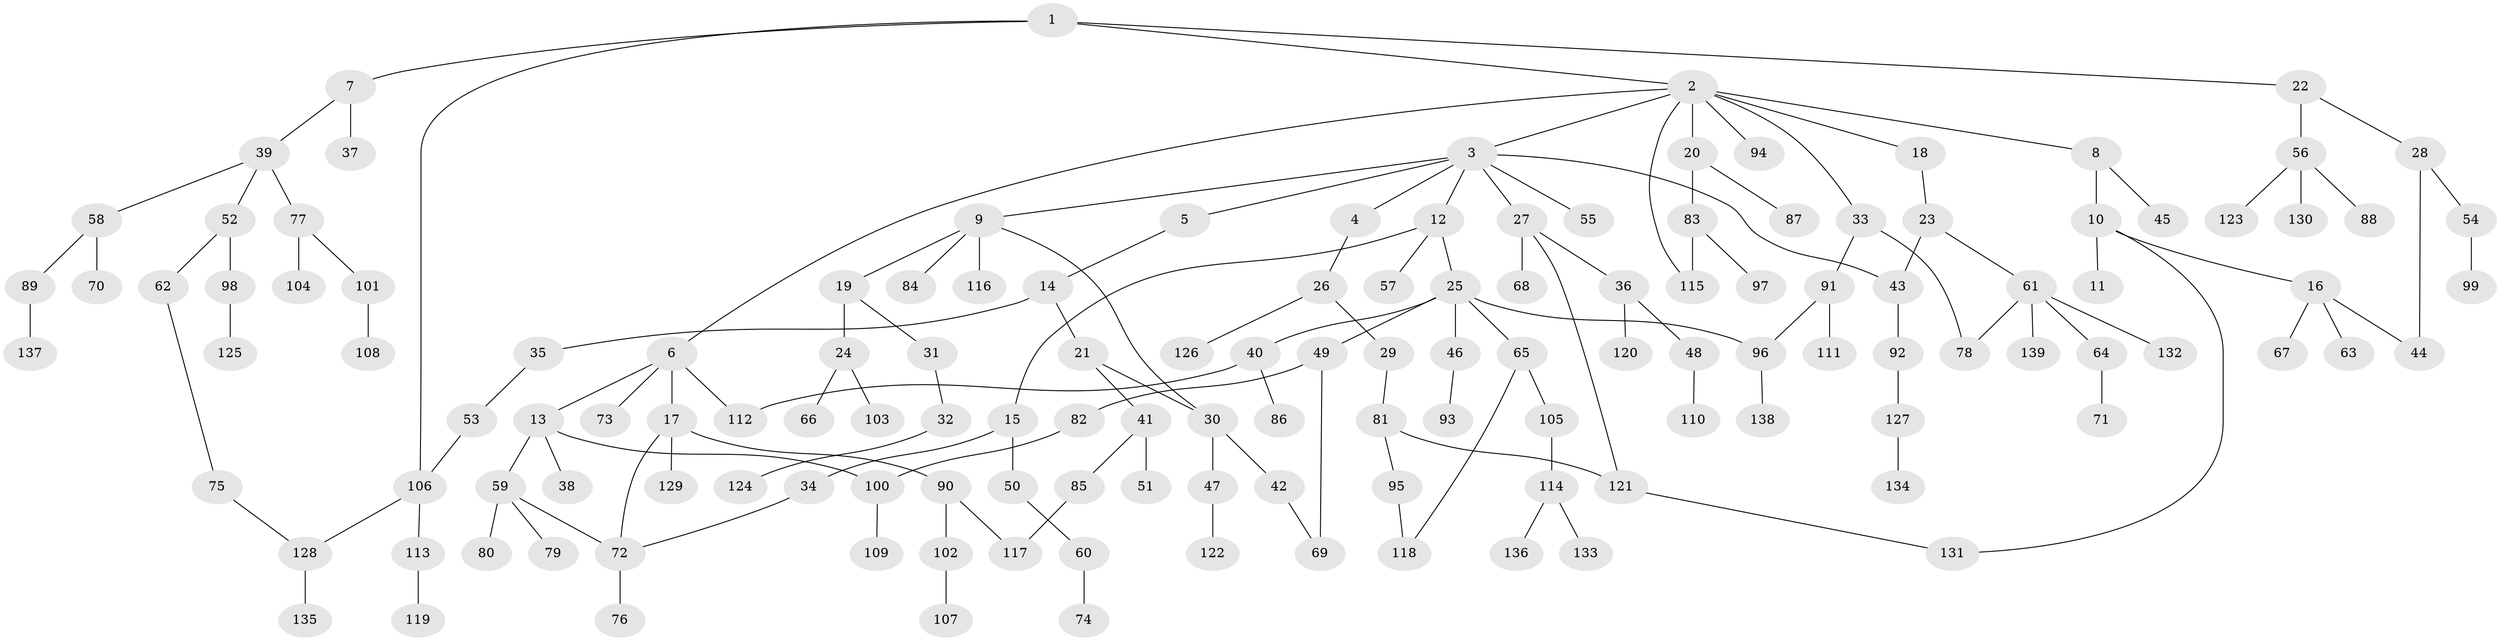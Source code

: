 // Generated by graph-tools (version 1.1) at 2025/49/03/09/25 03:49:20]
// undirected, 139 vertices, 155 edges
graph export_dot {
graph [start="1"]
  node [color=gray90,style=filled];
  1;
  2;
  3;
  4;
  5;
  6;
  7;
  8;
  9;
  10;
  11;
  12;
  13;
  14;
  15;
  16;
  17;
  18;
  19;
  20;
  21;
  22;
  23;
  24;
  25;
  26;
  27;
  28;
  29;
  30;
  31;
  32;
  33;
  34;
  35;
  36;
  37;
  38;
  39;
  40;
  41;
  42;
  43;
  44;
  45;
  46;
  47;
  48;
  49;
  50;
  51;
  52;
  53;
  54;
  55;
  56;
  57;
  58;
  59;
  60;
  61;
  62;
  63;
  64;
  65;
  66;
  67;
  68;
  69;
  70;
  71;
  72;
  73;
  74;
  75;
  76;
  77;
  78;
  79;
  80;
  81;
  82;
  83;
  84;
  85;
  86;
  87;
  88;
  89;
  90;
  91;
  92;
  93;
  94;
  95;
  96;
  97;
  98;
  99;
  100;
  101;
  102;
  103;
  104;
  105;
  106;
  107;
  108;
  109;
  110;
  111;
  112;
  113;
  114;
  115;
  116;
  117;
  118;
  119;
  120;
  121;
  122;
  123;
  124;
  125;
  126;
  127;
  128;
  129;
  130;
  131;
  132;
  133;
  134;
  135;
  136;
  137;
  138;
  139;
  1 -- 2;
  1 -- 7;
  1 -- 22;
  1 -- 106;
  2 -- 3;
  2 -- 6;
  2 -- 8;
  2 -- 18;
  2 -- 20;
  2 -- 33;
  2 -- 94;
  2 -- 115;
  3 -- 4;
  3 -- 5;
  3 -- 9;
  3 -- 12;
  3 -- 27;
  3 -- 55;
  3 -- 43;
  4 -- 26;
  5 -- 14;
  6 -- 13;
  6 -- 17;
  6 -- 73;
  6 -- 112;
  7 -- 37;
  7 -- 39;
  8 -- 10;
  8 -- 45;
  9 -- 19;
  9 -- 30;
  9 -- 84;
  9 -- 116;
  10 -- 11;
  10 -- 16;
  10 -- 131;
  12 -- 15;
  12 -- 25;
  12 -- 57;
  13 -- 38;
  13 -- 59;
  13 -- 100;
  14 -- 21;
  14 -- 35;
  15 -- 34;
  15 -- 50;
  16 -- 63;
  16 -- 67;
  16 -- 44;
  17 -- 90;
  17 -- 129;
  17 -- 72;
  18 -- 23;
  19 -- 24;
  19 -- 31;
  20 -- 83;
  20 -- 87;
  21 -- 41;
  21 -- 30;
  22 -- 28;
  22 -- 56;
  23 -- 43;
  23 -- 61;
  24 -- 66;
  24 -- 103;
  25 -- 40;
  25 -- 46;
  25 -- 49;
  25 -- 65;
  25 -- 96;
  26 -- 29;
  26 -- 126;
  27 -- 36;
  27 -- 68;
  27 -- 121;
  28 -- 44;
  28 -- 54;
  29 -- 81;
  30 -- 42;
  30 -- 47;
  31 -- 32;
  32 -- 124;
  33 -- 91;
  33 -- 78;
  34 -- 72;
  35 -- 53;
  36 -- 48;
  36 -- 120;
  39 -- 52;
  39 -- 58;
  39 -- 77;
  40 -- 86;
  40 -- 112;
  41 -- 51;
  41 -- 85;
  42 -- 69;
  43 -- 92;
  46 -- 93;
  47 -- 122;
  48 -- 110;
  49 -- 69;
  49 -- 82;
  50 -- 60;
  52 -- 62;
  52 -- 98;
  53 -- 106;
  54 -- 99;
  56 -- 88;
  56 -- 123;
  56 -- 130;
  58 -- 70;
  58 -- 89;
  59 -- 72;
  59 -- 79;
  59 -- 80;
  60 -- 74;
  61 -- 64;
  61 -- 78;
  61 -- 132;
  61 -- 139;
  62 -- 75;
  64 -- 71;
  65 -- 105;
  65 -- 118;
  72 -- 76;
  75 -- 128;
  77 -- 101;
  77 -- 104;
  81 -- 95;
  81 -- 121;
  82 -- 100;
  83 -- 97;
  83 -- 115;
  85 -- 117;
  89 -- 137;
  90 -- 102;
  90 -- 117;
  91 -- 96;
  91 -- 111;
  92 -- 127;
  95 -- 118;
  96 -- 138;
  98 -- 125;
  100 -- 109;
  101 -- 108;
  102 -- 107;
  105 -- 114;
  106 -- 113;
  106 -- 128;
  113 -- 119;
  114 -- 133;
  114 -- 136;
  121 -- 131;
  127 -- 134;
  128 -- 135;
}
